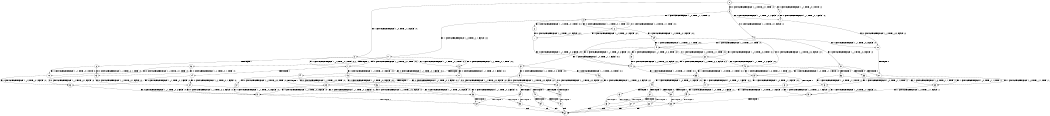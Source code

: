 digraph BCG {
size = "7, 10.5";
center = TRUE;
node [shape = circle];
0 [peripheries = 2];
0 -> 1 [label = "EX !0 !ATOMIC_EXCH_BRANCH (1, +1, TRUE, +0, 1, TRUE) !:0:"];
0 -> 2 [label = "EX !1 !ATOMIC_EXCH_BRANCH (1, +0, TRUE, +1, 1, FALSE) !:0:"];
0 -> 3 [label = "EX !0 !ATOMIC_EXCH_BRANCH (1, +1, TRUE, +0, 1, TRUE) !:0:"];
1 -> 4 [label = "EX !0 !ATOMIC_EXCH_BRANCH (1, +1, TRUE, +0, 1, FALSE) !:0:"];
2 -> 5 [label = "EX !0 !ATOMIC_EXCH_BRANCH (1, +1, TRUE, +0, 1, TRUE) !:0:1:"];
2 -> 6 [label = "TERMINATE !1"];
2 -> 7 [label = "EX !0 !ATOMIC_EXCH_BRANCH (1, +1, TRUE, +0, 1, TRUE) !:0:1:"];
3 -> 4 [label = "EX !0 !ATOMIC_EXCH_BRANCH (1, +1, TRUE, +0, 1, FALSE) !:0:"];
3 -> 8 [label = "EX !1 !ATOMIC_EXCH_BRANCH (1, +0, TRUE, +1, 1, TRUE) !:0:"];
3 -> 9 [label = "EX !0 !ATOMIC_EXCH_BRANCH (1, +1, TRUE, +0, 1, FALSE) !:0:"];
4 -> 10 [label = "EX !0 !ATOMIC_EXCH_BRANCH (1, +1, TRUE, +0, 2, FALSE) !:0:"];
5 -> 11 [label = "EX !0 !ATOMIC_EXCH_BRANCH (1, +1, TRUE, +0, 1, FALSE) !:0:1:"];
6 -> 12 [label = "EX !0 !ATOMIC_EXCH_BRANCH (1, +1, TRUE, +0, 1, TRUE) !:0:"];
6 -> 13 [label = "EX !0 !ATOMIC_EXCH_BRANCH (1, +1, TRUE, +0, 1, TRUE) !:0:"];
7 -> 11 [label = "EX !0 !ATOMIC_EXCH_BRANCH (1, +1, TRUE, +0, 1, FALSE) !:0:1:"];
7 -> 14 [label = "TERMINATE !1"];
7 -> 15 [label = "EX !0 !ATOMIC_EXCH_BRANCH (1, +1, TRUE, +0, 1, FALSE) !:0:1:"];
8 -> 16 [label = "EX !0 !ATOMIC_EXCH_BRANCH (1, +1, TRUE, +0, 1, TRUE) !:0:1:"];
8 -> 17 [label = "EX !1 !ATOMIC_EXCH_BRANCH (1, +0, TRUE, +1, 1, FALSE) !:0:1:"];
8 -> 18 [label = "EX !0 !ATOMIC_EXCH_BRANCH (1, +1, TRUE, +0, 1, TRUE) !:0:1:"];
9 -> 10 [label = "EX !0 !ATOMIC_EXCH_BRANCH (1, +1, TRUE, +0, 2, FALSE) !:0:"];
9 -> 19 [label = "EX !1 !ATOMIC_EXCH_BRANCH (1, +0, TRUE, +1, 1, TRUE) !:0:"];
9 -> 20 [label = "EX !0 !ATOMIC_EXCH_BRANCH (1, +1, TRUE, +0, 2, FALSE) !:0:"];
10 -> 21 [label = "TERMINATE !0"];
11 -> 22 [label = "EX !0 !ATOMIC_EXCH_BRANCH (1, +1, TRUE, +0, 2, FALSE) !:0:1:"];
12 -> 23 [label = "EX !0 !ATOMIC_EXCH_BRANCH (1, +1, TRUE, +0, 1, FALSE) !:0:"];
13 -> 23 [label = "EX !0 !ATOMIC_EXCH_BRANCH (1, +1, TRUE, +0, 1, FALSE) !:0:"];
13 -> 24 [label = "EX !0 !ATOMIC_EXCH_BRANCH (1, +1, TRUE, +0, 1, FALSE) !:0:"];
14 -> 23 [label = "EX !0 !ATOMIC_EXCH_BRANCH (1, +1, TRUE, +0, 1, FALSE) !:0:"];
14 -> 24 [label = "EX !0 !ATOMIC_EXCH_BRANCH (1, +1, TRUE, +0, 1, FALSE) !:0:"];
15 -> 22 [label = "EX !0 !ATOMIC_EXCH_BRANCH (1, +1, TRUE, +0, 2, FALSE) !:0:1:"];
15 -> 25 [label = "TERMINATE !1"];
15 -> 26 [label = "EX !0 !ATOMIC_EXCH_BRANCH (1, +1, TRUE, +0, 2, FALSE) !:0:1:"];
16 -> 27 [label = "EX !0 !ATOMIC_EXCH_BRANCH (1, +1, TRUE, +0, 1, FALSE) !:0:1:"];
17 -> 5 [label = "EX !0 !ATOMIC_EXCH_BRANCH (1, +1, TRUE, +0, 1, TRUE) !:0:1:"];
17 -> 28 [label = "TERMINATE !1"];
17 -> 7 [label = "EX !0 !ATOMIC_EXCH_BRANCH (1, +1, TRUE, +0, 1, TRUE) !:0:1:"];
18 -> 27 [label = "EX !0 !ATOMIC_EXCH_BRANCH (1, +1, TRUE, +0, 1, FALSE) !:0:1:"];
18 -> 8 [label = "EX !1 !ATOMIC_EXCH_BRANCH (1, +0, TRUE, +1, 1, TRUE) !:0:1:"];
18 -> 29 [label = "EX !0 !ATOMIC_EXCH_BRANCH (1, +1, TRUE, +0, 1, FALSE) !:0:1:"];
19 -> 30 [label = "EX !0 !ATOMIC_EXCH_BRANCH (1, +1, TRUE, +0, 2, TRUE) !:0:1:"];
19 -> 31 [label = "EX !1 !ATOMIC_EXCH_BRANCH (1, +0, TRUE, +1, 1, FALSE) !:0:1:"];
19 -> 32 [label = "EX !0 !ATOMIC_EXCH_BRANCH (1, +1, TRUE, +0, 2, TRUE) !:0:1:"];
20 -> 21 [label = "TERMINATE !0"];
20 -> 33 [label = "TERMINATE !0"];
20 -> 34 [label = "EX !1 !ATOMIC_EXCH_BRANCH (1, +0, TRUE, +1, 1, TRUE) !:0:"];
21 -> 35 [label = "EX !1 !ATOMIC_EXCH_BRANCH (1, +0, TRUE, +1, 1, TRUE) !:1:"];
22 -> 36 [label = "TERMINATE !0"];
23 -> 37 [label = "EX !0 !ATOMIC_EXCH_BRANCH (1, +1, TRUE, +0, 2, FALSE) !:0:"];
24 -> 37 [label = "EX !0 !ATOMIC_EXCH_BRANCH (1, +1, TRUE, +0, 2, FALSE) !:0:"];
24 -> 38 [label = "EX !0 !ATOMIC_EXCH_BRANCH (1, +1, TRUE, +0, 2, FALSE) !:0:"];
25 -> 37 [label = "EX !0 !ATOMIC_EXCH_BRANCH (1, +1, TRUE, +0, 2, FALSE) !:0:"];
25 -> 38 [label = "EX !0 !ATOMIC_EXCH_BRANCH (1, +1, TRUE, +0, 2, FALSE) !:0:"];
26 -> 36 [label = "TERMINATE !0"];
26 -> 39 [label = "TERMINATE !1"];
26 -> 40 [label = "TERMINATE !0"];
27 -> 41 [label = "EX !0 !ATOMIC_EXCH_BRANCH (1, +1, TRUE, +0, 2, FALSE) !:0:1:"];
28 -> 12 [label = "EX !0 !ATOMIC_EXCH_BRANCH (1, +1, TRUE, +0, 1, TRUE) !:0:"];
28 -> 13 [label = "EX !0 !ATOMIC_EXCH_BRANCH (1, +1, TRUE, +0, 1, TRUE) !:0:"];
29 -> 41 [label = "EX !0 !ATOMIC_EXCH_BRANCH (1, +1, TRUE, +0, 2, FALSE) !:0:1:"];
29 -> 19 [label = "EX !1 !ATOMIC_EXCH_BRANCH (1, +0, TRUE, +1, 1, TRUE) !:0:1:"];
29 -> 42 [label = "EX !0 !ATOMIC_EXCH_BRANCH (1, +1, TRUE, +0, 2, FALSE) !:0:1:"];
30 -> 41 [label = "EX !0 !ATOMIC_EXCH_BRANCH (1, +1, TRUE, +0, 2, FALSE) !:0:1:"];
31 -> 43 [label = "EX !0 !ATOMIC_EXCH_BRANCH (1, +1, TRUE, +0, 2, TRUE) !:0:1:"];
31 -> 44 [label = "TERMINATE !1"];
31 -> 45 [label = "EX !0 !ATOMIC_EXCH_BRANCH (1, +1, TRUE, +0, 2, TRUE) !:0:1:"];
32 -> 41 [label = "EX !0 !ATOMIC_EXCH_BRANCH (1, +1, TRUE, +0, 2, FALSE) !:0:1:"];
32 -> 19 [label = "EX !1 !ATOMIC_EXCH_BRANCH (1, +0, TRUE, +1, 1, TRUE) !:0:1:"];
32 -> 42 [label = "EX !0 !ATOMIC_EXCH_BRANCH (1, +1, TRUE, +0, 2, FALSE) !:0:1:"];
33 -> 35 [label = "EX !1 !ATOMIC_EXCH_BRANCH (1, +0, TRUE, +1, 1, TRUE) !:1:"];
33 -> 46 [label = "EX !1 !ATOMIC_EXCH_BRANCH (1, +0, TRUE, +1, 1, TRUE) !:1:"];
34 -> 47 [label = "EX !1 !ATOMIC_EXCH_BRANCH (1, +0, TRUE, +1, 1, FALSE) !:0:1:"];
34 -> 48 [label = "TERMINATE !0"];
34 -> 49 [label = "EX !1 !ATOMIC_EXCH_BRANCH (1, +0, TRUE, +1, 1, FALSE) !:0:1:"];
35 -> 50 [label = "EX !1 !ATOMIC_EXCH_BRANCH (1, +0, TRUE, +1, 1, FALSE) !:1:"];
36 -> 51 [label = "TERMINATE !1"];
37 -> 52 [label = "TERMINATE !0"];
38 -> 52 [label = "TERMINATE !0"];
38 -> 53 [label = "TERMINATE !0"];
39 -> 52 [label = "TERMINATE !0"];
39 -> 53 [label = "TERMINATE !0"];
40 -> 51 [label = "TERMINATE !1"];
40 -> 54 [label = "TERMINATE !1"];
41 -> 55 [label = "EX !1 !ATOMIC_EXCH_BRANCH (1, +0, TRUE, +1, 1, TRUE) !:0:1:"];
42 -> 55 [label = "EX !1 !ATOMIC_EXCH_BRANCH (1, +0, TRUE, +1, 1, TRUE) !:0:1:"];
42 -> 56 [label = "TERMINATE !0"];
42 -> 34 [label = "EX !1 !ATOMIC_EXCH_BRANCH (1, +0, TRUE, +1, 1, TRUE) !:0:1:"];
43 -> 22 [label = "EX !0 !ATOMIC_EXCH_BRANCH (1, +1, TRUE, +0, 2, FALSE) !:0:1:"];
44 -> 57 [label = "EX !0 !ATOMIC_EXCH_BRANCH (1, +1, TRUE, +0, 2, TRUE) !:0:"];
44 -> 58 [label = "EX !0 !ATOMIC_EXCH_BRANCH (1, +1, TRUE, +0, 2, TRUE) !:0:"];
45 -> 22 [label = "EX !0 !ATOMIC_EXCH_BRANCH (1, +1, TRUE, +0, 2, FALSE) !:0:1:"];
45 -> 25 [label = "TERMINATE !1"];
45 -> 26 [label = "EX !0 !ATOMIC_EXCH_BRANCH (1, +1, TRUE, +0, 2, FALSE) !:0:1:"];
46 -> 50 [label = "EX !1 !ATOMIC_EXCH_BRANCH (1, +0, TRUE, +1, 1, FALSE) !:1:"];
46 -> 59 [label = "EX !1 !ATOMIC_EXCH_BRANCH (1, +0, TRUE, +1, 1, FALSE) !:1:"];
47 -> 60 [label = "TERMINATE !0"];
48 -> 50 [label = "EX !1 !ATOMIC_EXCH_BRANCH (1, +0, TRUE, +1, 1, FALSE) !:1:"];
48 -> 59 [label = "EX !1 !ATOMIC_EXCH_BRANCH (1, +0, TRUE, +1, 1, FALSE) !:1:"];
49 -> 60 [label = "TERMINATE !0"];
49 -> 61 [label = "TERMINATE !1"];
49 -> 62 [label = "TERMINATE !0"];
50 -> 63 [label = "TERMINATE !1"];
51 -> 64 [label = "exit"];
52 -> 64 [label = "exit"];
53 -> 64 [label = "exit"];
54 -> 64 [label = "exit"];
55 -> 47 [label = "EX !1 !ATOMIC_EXCH_BRANCH (1, +0, TRUE, +1, 1, FALSE) !:0:1:"];
56 -> 35 [label = "EX !1 !ATOMIC_EXCH_BRANCH (1, +0, TRUE, +1, 1, TRUE) !:1:"];
56 -> 46 [label = "EX !1 !ATOMIC_EXCH_BRANCH (1, +0, TRUE, +1, 1, TRUE) !:1:"];
57 -> 37 [label = "EX !0 !ATOMIC_EXCH_BRANCH (1, +1, TRUE, +0, 2, FALSE) !:0:"];
58 -> 37 [label = "EX !0 !ATOMIC_EXCH_BRANCH (1, +1, TRUE, +0, 2, FALSE) !:0:"];
58 -> 38 [label = "EX !0 !ATOMIC_EXCH_BRANCH (1, +1, TRUE, +0, 2, FALSE) !:0:"];
59 -> 63 [label = "TERMINATE !1"];
59 -> 65 [label = "TERMINATE !1"];
60 -> 63 [label = "TERMINATE !1"];
61 -> 66 [label = "TERMINATE !0"];
61 -> 67 [label = "TERMINATE !0"];
62 -> 63 [label = "TERMINATE !1"];
62 -> 65 [label = "TERMINATE !1"];
63 -> 64 [label = "exit"];
65 -> 64 [label = "exit"];
66 -> 64 [label = "exit"];
67 -> 64 [label = "exit"];
}

